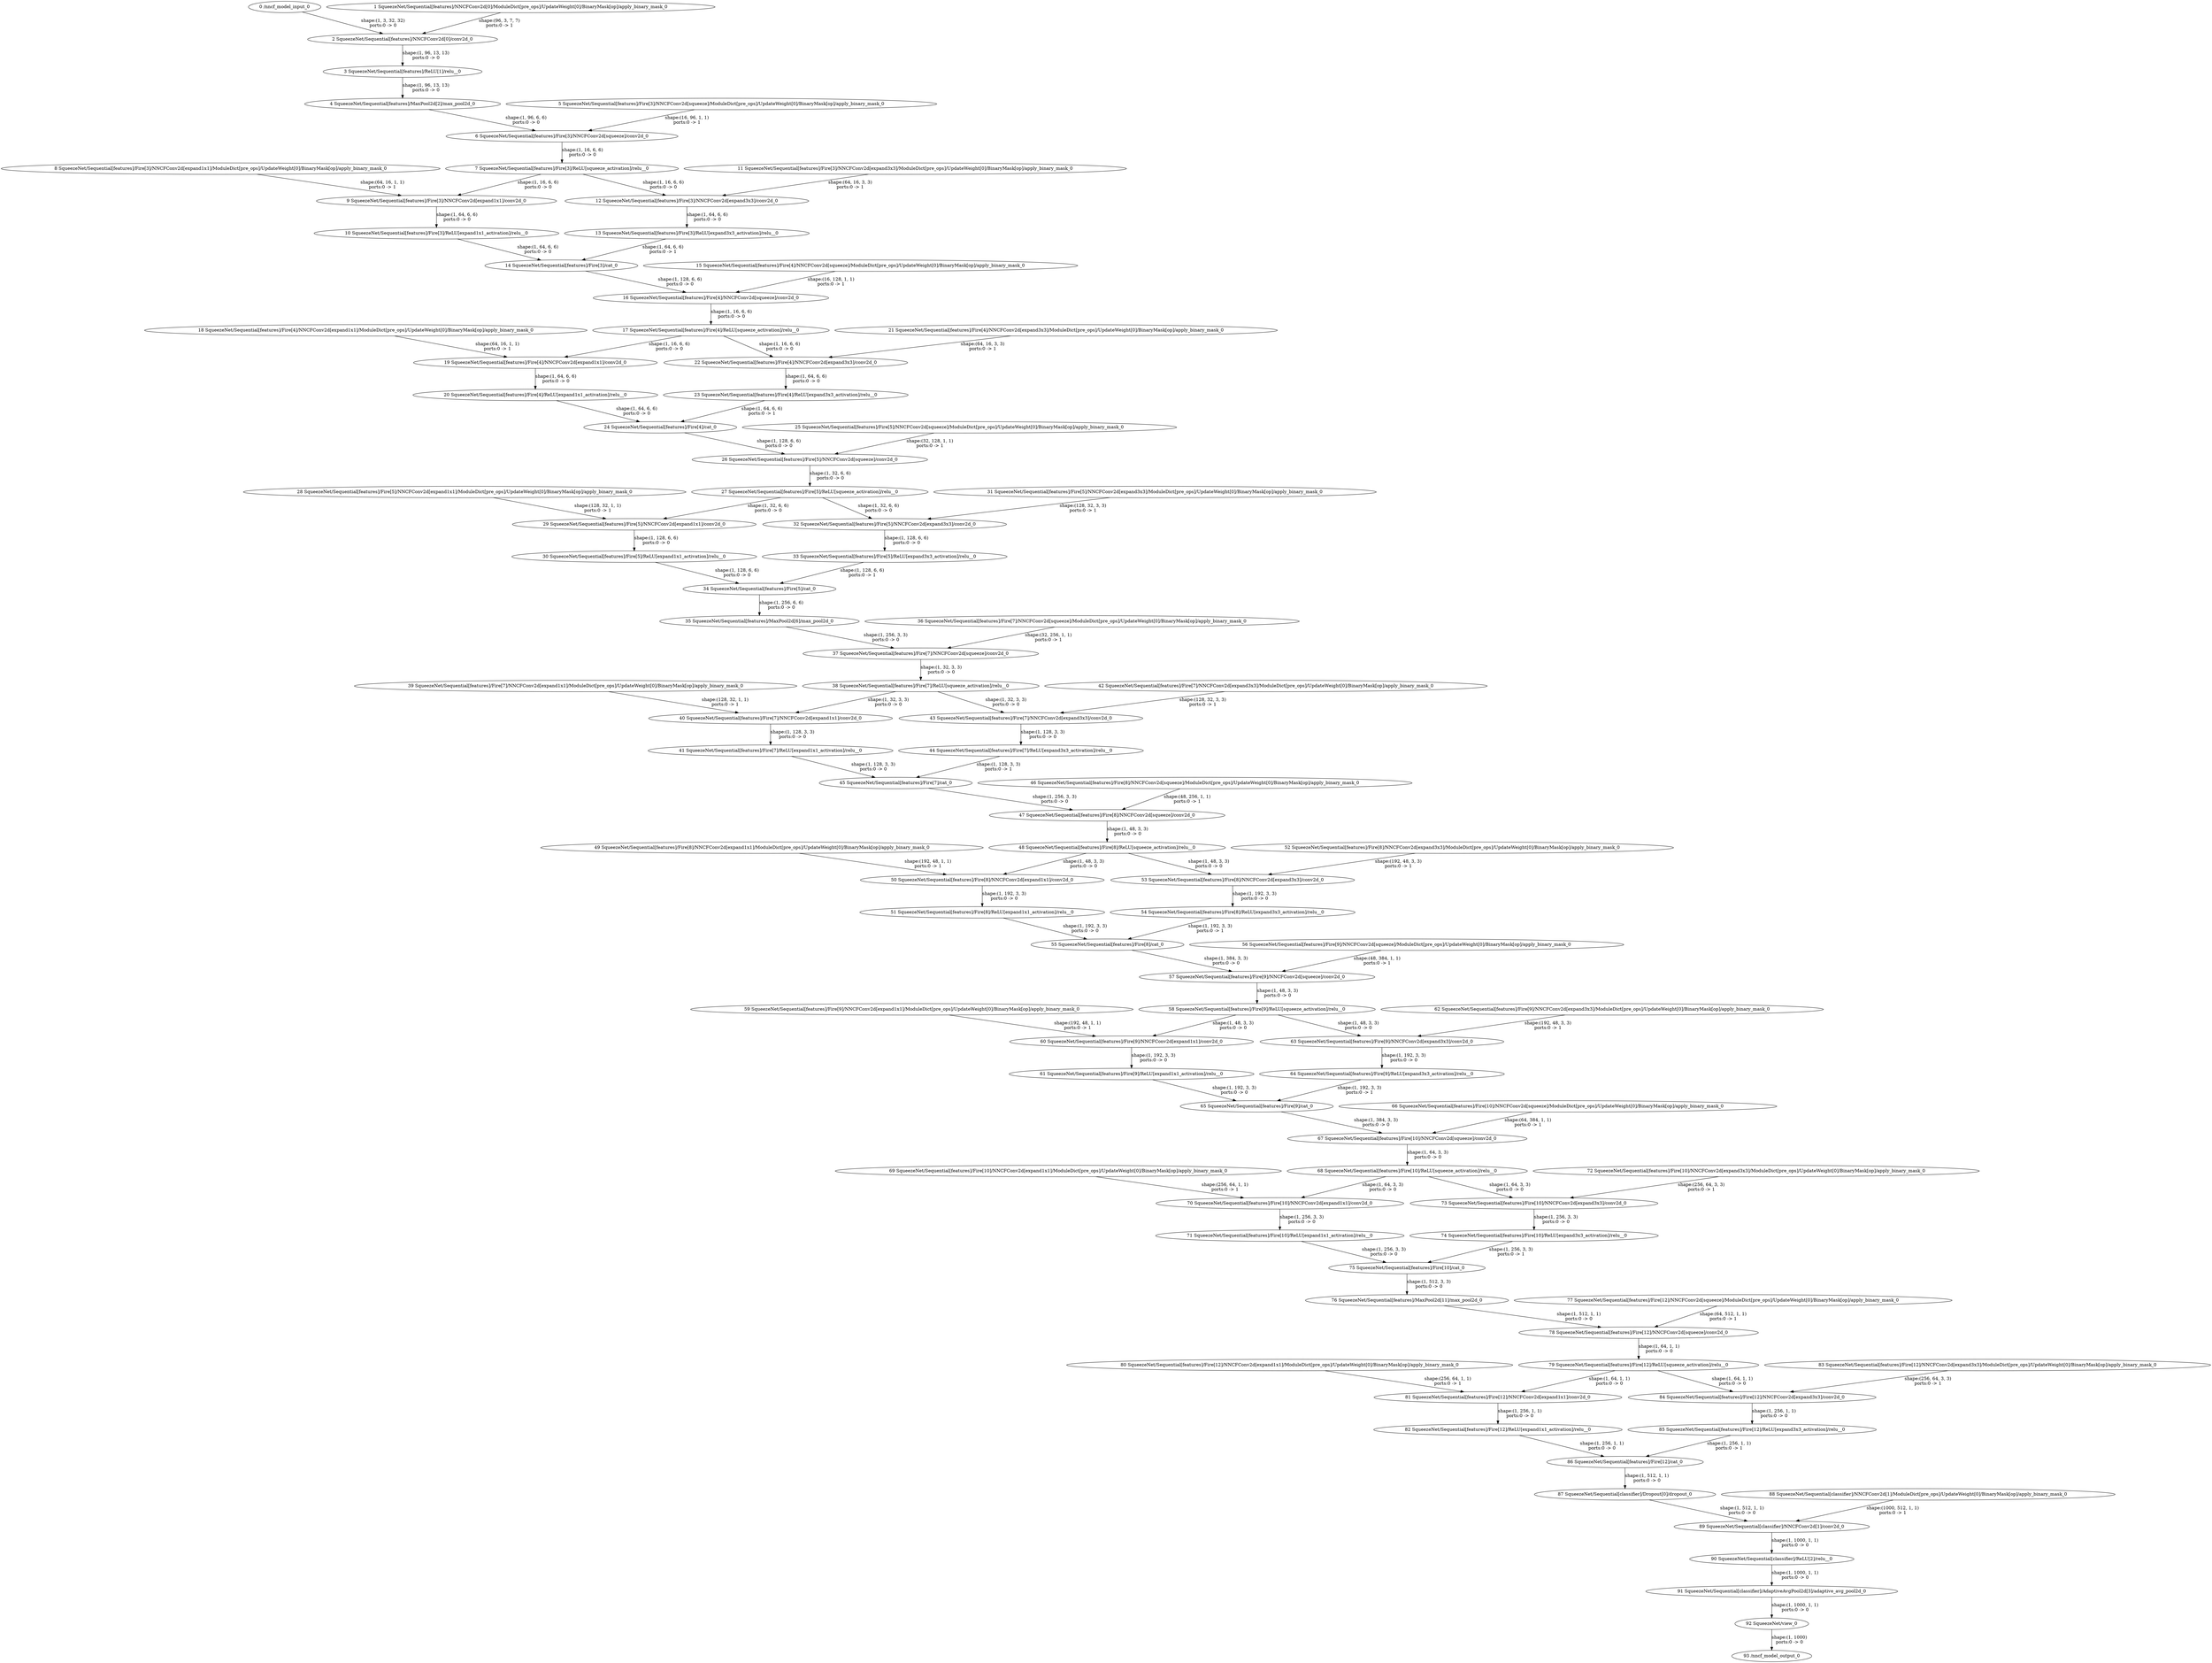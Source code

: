 strict digraph  {
"0 /nncf_model_input_0" [id=0, type=nncf_model_input];
"1 SqueezeNet/Sequential[features]/NNCFConv2d[0]/ModuleDict[pre_ops]/UpdateWeight[0]/BinaryMask[op]/apply_binary_mask_0" [id=1, type=apply_binary_mask];
"2 SqueezeNet/Sequential[features]/NNCFConv2d[0]/conv2d_0" [id=2, type=conv2d];
"3 SqueezeNet/Sequential[features]/ReLU[1]/relu__0" [id=3, type=relu_];
"4 SqueezeNet/Sequential[features]/MaxPool2d[2]/max_pool2d_0" [id=4, type=max_pool2d];
"5 SqueezeNet/Sequential[features]/Fire[3]/NNCFConv2d[squeeze]/ModuleDict[pre_ops]/UpdateWeight[0]/BinaryMask[op]/apply_binary_mask_0" [id=5, type=apply_binary_mask];
"6 SqueezeNet/Sequential[features]/Fire[3]/NNCFConv2d[squeeze]/conv2d_0" [id=6, type=conv2d];
"7 SqueezeNet/Sequential[features]/Fire[3]/ReLU[squeeze_activation]/relu__0" [id=7, type=relu_];
"8 SqueezeNet/Sequential[features]/Fire[3]/NNCFConv2d[expand1x1]/ModuleDict[pre_ops]/UpdateWeight[0]/BinaryMask[op]/apply_binary_mask_0" [id=8, type=apply_binary_mask];
"9 SqueezeNet/Sequential[features]/Fire[3]/NNCFConv2d[expand1x1]/conv2d_0" [id=9, type=conv2d];
"10 SqueezeNet/Sequential[features]/Fire[3]/ReLU[expand1x1_activation]/relu__0" [id=10, type=relu_];
"11 SqueezeNet/Sequential[features]/Fire[3]/NNCFConv2d[expand3x3]/ModuleDict[pre_ops]/UpdateWeight[0]/BinaryMask[op]/apply_binary_mask_0" [id=11, type=apply_binary_mask];
"12 SqueezeNet/Sequential[features]/Fire[3]/NNCFConv2d[expand3x3]/conv2d_0" [id=12, type=conv2d];
"13 SqueezeNet/Sequential[features]/Fire[3]/ReLU[expand3x3_activation]/relu__0" [id=13, type=relu_];
"14 SqueezeNet/Sequential[features]/Fire[3]/cat_0" [id=14, type=cat];
"15 SqueezeNet/Sequential[features]/Fire[4]/NNCFConv2d[squeeze]/ModuleDict[pre_ops]/UpdateWeight[0]/BinaryMask[op]/apply_binary_mask_0" [id=15, type=apply_binary_mask];
"16 SqueezeNet/Sequential[features]/Fire[4]/NNCFConv2d[squeeze]/conv2d_0" [id=16, type=conv2d];
"17 SqueezeNet/Sequential[features]/Fire[4]/ReLU[squeeze_activation]/relu__0" [id=17, type=relu_];
"18 SqueezeNet/Sequential[features]/Fire[4]/NNCFConv2d[expand1x1]/ModuleDict[pre_ops]/UpdateWeight[0]/BinaryMask[op]/apply_binary_mask_0" [id=18, type=apply_binary_mask];
"19 SqueezeNet/Sequential[features]/Fire[4]/NNCFConv2d[expand1x1]/conv2d_0" [id=19, type=conv2d];
"20 SqueezeNet/Sequential[features]/Fire[4]/ReLU[expand1x1_activation]/relu__0" [id=20, type=relu_];
"21 SqueezeNet/Sequential[features]/Fire[4]/NNCFConv2d[expand3x3]/ModuleDict[pre_ops]/UpdateWeight[0]/BinaryMask[op]/apply_binary_mask_0" [id=21, type=apply_binary_mask];
"22 SqueezeNet/Sequential[features]/Fire[4]/NNCFConv2d[expand3x3]/conv2d_0" [id=22, type=conv2d];
"23 SqueezeNet/Sequential[features]/Fire[4]/ReLU[expand3x3_activation]/relu__0" [id=23, type=relu_];
"24 SqueezeNet/Sequential[features]/Fire[4]/cat_0" [id=24, type=cat];
"25 SqueezeNet/Sequential[features]/Fire[5]/NNCFConv2d[squeeze]/ModuleDict[pre_ops]/UpdateWeight[0]/BinaryMask[op]/apply_binary_mask_0" [id=25, type=apply_binary_mask];
"26 SqueezeNet/Sequential[features]/Fire[5]/NNCFConv2d[squeeze]/conv2d_0" [id=26, type=conv2d];
"27 SqueezeNet/Sequential[features]/Fire[5]/ReLU[squeeze_activation]/relu__0" [id=27, type=relu_];
"28 SqueezeNet/Sequential[features]/Fire[5]/NNCFConv2d[expand1x1]/ModuleDict[pre_ops]/UpdateWeight[0]/BinaryMask[op]/apply_binary_mask_0" [id=28, type=apply_binary_mask];
"29 SqueezeNet/Sequential[features]/Fire[5]/NNCFConv2d[expand1x1]/conv2d_0" [id=29, type=conv2d];
"30 SqueezeNet/Sequential[features]/Fire[5]/ReLU[expand1x1_activation]/relu__0" [id=30, type=relu_];
"31 SqueezeNet/Sequential[features]/Fire[5]/NNCFConv2d[expand3x3]/ModuleDict[pre_ops]/UpdateWeight[0]/BinaryMask[op]/apply_binary_mask_0" [id=31, type=apply_binary_mask];
"32 SqueezeNet/Sequential[features]/Fire[5]/NNCFConv2d[expand3x3]/conv2d_0" [id=32, type=conv2d];
"33 SqueezeNet/Sequential[features]/Fire[5]/ReLU[expand3x3_activation]/relu__0" [id=33, type=relu_];
"34 SqueezeNet/Sequential[features]/Fire[5]/cat_0" [id=34, type=cat];
"35 SqueezeNet/Sequential[features]/MaxPool2d[6]/max_pool2d_0" [id=35, type=max_pool2d];
"36 SqueezeNet/Sequential[features]/Fire[7]/NNCFConv2d[squeeze]/ModuleDict[pre_ops]/UpdateWeight[0]/BinaryMask[op]/apply_binary_mask_0" [id=36, type=apply_binary_mask];
"37 SqueezeNet/Sequential[features]/Fire[7]/NNCFConv2d[squeeze]/conv2d_0" [id=37, type=conv2d];
"38 SqueezeNet/Sequential[features]/Fire[7]/ReLU[squeeze_activation]/relu__0" [id=38, type=relu_];
"39 SqueezeNet/Sequential[features]/Fire[7]/NNCFConv2d[expand1x1]/ModuleDict[pre_ops]/UpdateWeight[0]/BinaryMask[op]/apply_binary_mask_0" [id=39, type=apply_binary_mask];
"40 SqueezeNet/Sequential[features]/Fire[7]/NNCFConv2d[expand1x1]/conv2d_0" [id=40, type=conv2d];
"41 SqueezeNet/Sequential[features]/Fire[7]/ReLU[expand1x1_activation]/relu__0" [id=41, type=relu_];
"42 SqueezeNet/Sequential[features]/Fire[7]/NNCFConv2d[expand3x3]/ModuleDict[pre_ops]/UpdateWeight[0]/BinaryMask[op]/apply_binary_mask_0" [id=42, type=apply_binary_mask];
"43 SqueezeNet/Sequential[features]/Fire[7]/NNCFConv2d[expand3x3]/conv2d_0" [id=43, type=conv2d];
"44 SqueezeNet/Sequential[features]/Fire[7]/ReLU[expand3x3_activation]/relu__0" [id=44, type=relu_];
"45 SqueezeNet/Sequential[features]/Fire[7]/cat_0" [id=45, type=cat];
"46 SqueezeNet/Sequential[features]/Fire[8]/NNCFConv2d[squeeze]/ModuleDict[pre_ops]/UpdateWeight[0]/BinaryMask[op]/apply_binary_mask_0" [id=46, type=apply_binary_mask];
"47 SqueezeNet/Sequential[features]/Fire[8]/NNCFConv2d[squeeze]/conv2d_0" [id=47, type=conv2d];
"48 SqueezeNet/Sequential[features]/Fire[8]/ReLU[squeeze_activation]/relu__0" [id=48, type=relu_];
"49 SqueezeNet/Sequential[features]/Fire[8]/NNCFConv2d[expand1x1]/ModuleDict[pre_ops]/UpdateWeight[0]/BinaryMask[op]/apply_binary_mask_0" [id=49, type=apply_binary_mask];
"50 SqueezeNet/Sequential[features]/Fire[8]/NNCFConv2d[expand1x1]/conv2d_0" [id=50, type=conv2d];
"51 SqueezeNet/Sequential[features]/Fire[8]/ReLU[expand1x1_activation]/relu__0" [id=51, type=relu_];
"52 SqueezeNet/Sequential[features]/Fire[8]/NNCFConv2d[expand3x3]/ModuleDict[pre_ops]/UpdateWeight[0]/BinaryMask[op]/apply_binary_mask_0" [id=52, type=apply_binary_mask];
"53 SqueezeNet/Sequential[features]/Fire[8]/NNCFConv2d[expand3x3]/conv2d_0" [id=53, type=conv2d];
"54 SqueezeNet/Sequential[features]/Fire[8]/ReLU[expand3x3_activation]/relu__0" [id=54, type=relu_];
"55 SqueezeNet/Sequential[features]/Fire[8]/cat_0" [id=55, type=cat];
"56 SqueezeNet/Sequential[features]/Fire[9]/NNCFConv2d[squeeze]/ModuleDict[pre_ops]/UpdateWeight[0]/BinaryMask[op]/apply_binary_mask_0" [id=56, type=apply_binary_mask];
"57 SqueezeNet/Sequential[features]/Fire[9]/NNCFConv2d[squeeze]/conv2d_0" [id=57, type=conv2d];
"58 SqueezeNet/Sequential[features]/Fire[9]/ReLU[squeeze_activation]/relu__0" [id=58, type=relu_];
"59 SqueezeNet/Sequential[features]/Fire[9]/NNCFConv2d[expand1x1]/ModuleDict[pre_ops]/UpdateWeight[0]/BinaryMask[op]/apply_binary_mask_0" [id=59, type=apply_binary_mask];
"60 SqueezeNet/Sequential[features]/Fire[9]/NNCFConv2d[expand1x1]/conv2d_0" [id=60, type=conv2d];
"61 SqueezeNet/Sequential[features]/Fire[9]/ReLU[expand1x1_activation]/relu__0" [id=61, type=relu_];
"62 SqueezeNet/Sequential[features]/Fire[9]/NNCFConv2d[expand3x3]/ModuleDict[pre_ops]/UpdateWeight[0]/BinaryMask[op]/apply_binary_mask_0" [id=62, type=apply_binary_mask];
"63 SqueezeNet/Sequential[features]/Fire[9]/NNCFConv2d[expand3x3]/conv2d_0" [id=63, type=conv2d];
"64 SqueezeNet/Sequential[features]/Fire[9]/ReLU[expand3x3_activation]/relu__0" [id=64, type=relu_];
"65 SqueezeNet/Sequential[features]/Fire[9]/cat_0" [id=65, type=cat];
"66 SqueezeNet/Sequential[features]/Fire[10]/NNCFConv2d[squeeze]/ModuleDict[pre_ops]/UpdateWeight[0]/BinaryMask[op]/apply_binary_mask_0" [id=66, type=apply_binary_mask];
"67 SqueezeNet/Sequential[features]/Fire[10]/NNCFConv2d[squeeze]/conv2d_0" [id=67, type=conv2d];
"68 SqueezeNet/Sequential[features]/Fire[10]/ReLU[squeeze_activation]/relu__0" [id=68, type=relu_];
"69 SqueezeNet/Sequential[features]/Fire[10]/NNCFConv2d[expand1x1]/ModuleDict[pre_ops]/UpdateWeight[0]/BinaryMask[op]/apply_binary_mask_0" [id=69, type=apply_binary_mask];
"70 SqueezeNet/Sequential[features]/Fire[10]/NNCFConv2d[expand1x1]/conv2d_0" [id=70, type=conv2d];
"71 SqueezeNet/Sequential[features]/Fire[10]/ReLU[expand1x1_activation]/relu__0" [id=71, type=relu_];
"72 SqueezeNet/Sequential[features]/Fire[10]/NNCFConv2d[expand3x3]/ModuleDict[pre_ops]/UpdateWeight[0]/BinaryMask[op]/apply_binary_mask_0" [id=72, type=apply_binary_mask];
"73 SqueezeNet/Sequential[features]/Fire[10]/NNCFConv2d[expand3x3]/conv2d_0" [id=73, type=conv2d];
"74 SqueezeNet/Sequential[features]/Fire[10]/ReLU[expand3x3_activation]/relu__0" [id=74, type=relu_];
"75 SqueezeNet/Sequential[features]/Fire[10]/cat_0" [id=75, type=cat];
"76 SqueezeNet/Sequential[features]/MaxPool2d[11]/max_pool2d_0" [id=76, type=max_pool2d];
"77 SqueezeNet/Sequential[features]/Fire[12]/NNCFConv2d[squeeze]/ModuleDict[pre_ops]/UpdateWeight[0]/BinaryMask[op]/apply_binary_mask_0" [id=77, type=apply_binary_mask];
"78 SqueezeNet/Sequential[features]/Fire[12]/NNCFConv2d[squeeze]/conv2d_0" [id=78, type=conv2d];
"79 SqueezeNet/Sequential[features]/Fire[12]/ReLU[squeeze_activation]/relu__0" [id=79, type=relu_];
"80 SqueezeNet/Sequential[features]/Fire[12]/NNCFConv2d[expand1x1]/ModuleDict[pre_ops]/UpdateWeight[0]/BinaryMask[op]/apply_binary_mask_0" [id=80, type=apply_binary_mask];
"81 SqueezeNet/Sequential[features]/Fire[12]/NNCFConv2d[expand1x1]/conv2d_0" [id=81, type=conv2d];
"82 SqueezeNet/Sequential[features]/Fire[12]/ReLU[expand1x1_activation]/relu__0" [id=82, type=relu_];
"83 SqueezeNet/Sequential[features]/Fire[12]/NNCFConv2d[expand3x3]/ModuleDict[pre_ops]/UpdateWeight[0]/BinaryMask[op]/apply_binary_mask_0" [id=83, type=apply_binary_mask];
"84 SqueezeNet/Sequential[features]/Fire[12]/NNCFConv2d[expand3x3]/conv2d_0" [id=84, type=conv2d];
"85 SqueezeNet/Sequential[features]/Fire[12]/ReLU[expand3x3_activation]/relu__0" [id=85, type=relu_];
"86 SqueezeNet/Sequential[features]/Fire[12]/cat_0" [id=86, type=cat];
"87 SqueezeNet/Sequential[classifier]/Dropout[0]/dropout_0" [id=87, type=dropout];
"88 SqueezeNet/Sequential[classifier]/NNCFConv2d[1]/ModuleDict[pre_ops]/UpdateWeight[0]/BinaryMask[op]/apply_binary_mask_0" [id=88, type=apply_binary_mask];
"89 SqueezeNet/Sequential[classifier]/NNCFConv2d[1]/conv2d_0" [id=89, type=conv2d];
"90 SqueezeNet/Sequential[classifier]/ReLU[2]/relu__0" [id=90, type=relu_];
"91 SqueezeNet/Sequential[classifier]/AdaptiveAvgPool2d[3]/adaptive_avg_pool2d_0" [id=91, type=adaptive_avg_pool2d];
"92 SqueezeNet/view_0" [id=92, type=view];
"93 /nncf_model_output_0" [id=93, type=nncf_model_output];
"0 /nncf_model_input_0" -> "2 SqueezeNet/Sequential[features]/NNCFConv2d[0]/conv2d_0"  [label="shape:(1, 3, 32, 32)\nports:0 -> 0", style=solid];
"1 SqueezeNet/Sequential[features]/NNCFConv2d[0]/ModuleDict[pre_ops]/UpdateWeight[0]/BinaryMask[op]/apply_binary_mask_0" -> "2 SqueezeNet/Sequential[features]/NNCFConv2d[0]/conv2d_0"  [label="shape:(96, 3, 7, 7)\nports:0 -> 1", style=solid];
"2 SqueezeNet/Sequential[features]/NNCFConv2d[0]/conv2d_0" -> "3 SqueezeNet/Sequential[features]/ReLU[1]/relu__0"  [label="shape:(1, 96, 13, 13)\nports:0 -> 0", style=solid];
"3 SqueezeNet/Sequential[features]/ReLU[1]/relu__0" -> "4 SqueezeNet/Sequential[features]/MaxPool2d[2]/max_pool2d_0"  [label="shape:(1, 96, 13, 13)\nports:0 -> 0", style=solid];
"4 SqueezeNet/Sequential[features]/MaxPool2d[2]/max_pool2d_0" -> "6 SqueezeNet/Sequential[features]/Fire[3]/NNCFConv2d[squeeze]/conv2d_0"  [label="shape:(1, 96, 6, 6)\nports:0 -> 0", style=solid];
"5 SqueezeNet/Sequential[features]/Fire[3]/NNCFConv2d[squeeze]/ModuleDict[pre_ops]/UpdateWeight[0]/BinaryMask[op]/apply_binary_mask_0" -> "6 SqueezeNet/Sequential[features]/Fire[3]/NNCFConv2d[squeeze]/conv2d_0"  [label="shape:(16, 96, 1, 1)\nports:0 -> 1", style=solid];
"6 SqueezeNet/Sequential[features]/Fire[3]/NNCFConv2d[squeeze]/conv2d_0" -> "7 SqueezeNet/Sequential[features]/Fire[3]/ReLU[squeeze_activation]/relu__0"  [label="shape:(1, 16, 6, 6)\nports:0 -> 0", style=solid];
"7 SqueezeNet/Sequential[features]/Fire[3]/ReLU[squeeze_activation]/relu__0" -> "9 SqueezeNet/Sequential[features]/Fire[3]/NNCFConv2d[expand1x1]/conv2d_0"  [label="shape:(1, 16, 6, 6)\nports:0 -> 0", style=solid];
"7 SqueezeNet/Sequential[features]/Fire[3]/ReLU[squeeze_activation]/relu__0" -> "12 SqueezeNet/Sequential[features]/Fire[3]/NNCFConv2d[expand3x3]/conv2d_0"  [label="shape:(1, 16, 6, 6)\nports:0 -> 0", style=solid];
"8 SqueezeNet/Sequential[features]/Fire[3]/NNCFConv2d[expand1x1]/ModuleDict[pre_ops]/UpdateWeight[0]/BinaryMask[op]/apply_binary_mask_0" -> "9 SqueezeNet/Sequential[features]/Fire[3]/NNCFConv2d[expand1x1]/conv2d_0"  [label="shape:(64, 16, 1, 1)\nports:0 -> 1", style=solid];
"9 SqueezeNet/Sequential[features]/Fire[3]/NNCFConv2d[expand1x1]/conv2d_0" -> "10 SqueezeNet/Sequential[features]/Fire[3]/ReLU[expand1x1_activation]/relu__0"  [label="shape:(1, 64, 6, 6)\nports:0 -> 0", style=solid];
"10 SqueezeNet/Sequential[features]/Fire[3]/ReLU[expand1x1_activation]/relu__0" -> "14 SqueezeNet/Sequential[features]/Fire[3]/cat_0"  [label="shape:(1, 64, 6, 6)\nports:0 -> 0", style=solid];
"11 SqueezeNet/Sequential[features]/Fire[3]/NNCFConv2d[expand3x3]/ModuleDict[pre_ops]/UpdateWeight[0]/BinaryMask[op]/apply_binary_mask_0" -> "12 SqueezeNet/Sequential[features]/Fire[3]/NNCFConv2d[expand3x3]/conv2d_0"  [label="shape:(64, 16, 3, 3)\nports:0 -> 1", style=solid];
"12 SqueezeNet/Sequential[features]/Fire[3]/NNCFConv2d[expand3x3]/conv2d_0" -> "13 SqueezeNet/Sequential[features]/Fire[3]/ReLU[expand3x3_activation]/relu__0"  [label="shape:(1, 64, 6, 6)\nports:0 -> 0", style=solid];
"13 SqueezeNet/Sequential[features]/Fire[3]/ReLU[expand3x3_activation]/relu__0" -> "14 SqueezeNet/Sequential[features]/Fire[3]/cat_0"  [label="shape:(1, 64, 6, 6)\nports:0 -> 1", style=solid];
"14 SqueezeNet/Sequential[features]/Fire[3]/cat_0" -> "16 SqueezeNet/Sequential[features]/Fire[4]/NNCFConv2d[squeeze]/conv2d_0"  [label="shape:(1, 128, 6, 6)\nports:0 -> 0", style=solid];
"15 SqueezeNet/Sequential[features]/Fire[4]/NNCFConv2d[squeeze]/ModuleDict[pre_ops]/UpdateWeight[0]/BinaryMask[op]/apply_binary_mask_0" -> "16 SqueezeNet/Sequential[features]/Fire[4]/NNCFConv2d[squeeze]/conv2d_0"  [label="shape:(16, 128, 1, 1)\nports:0 -> 1", style=solid];
"16 SqueezeNet/Sequential[features]/Fire[4]/NNCFConv2d[squeeze]/conv2d_0" -> "17 SqueezeNet/Sequential[features]/Fire[4]/ReLU[squeeze_activation]/relu__0"  [label="shape:(1, 16, 6, 6)\nports:0 -> 0", style=solid];
"17 SqueezeNet/Sequential[features]/Fire[4]/ReLU[squeeze_activation]/relu__0" -> "19 SqueezeNet/Sequential[features]/Fire[4]/NNCFConv2d[expand1x1]/conv2d_0"  [label="shape:(1, 16, 6, 6)\nports:0 -> 0", style=solid];
"17 SqueezeNet/Sequential[features]/Fire[4]/ReLU[squeeze_activation]/relu__0" -> "22 SqueezeNet/Sequential[features]/Fire[4]/NNCFConv2d[expand3x3]/conv2d_0"  [label="shape:(1, 16, 6, 6)\nports:0 -> 0", style=solid];
"18 SqueezeNet/Sequential[features]/Fire[4]/NNCFConv2d[expand1x1]/ModuleDict[pre_ops]/UpdateWeight[0]/BinaryMask[op]/apply_binary_mask_0" -> "19 SqueezeNet/Sequential[features]/Fire[4]/NNCFConv2d[expand1x1]/conv2d_0"  [label="shape:(64, 16, 1, 1)\nports:0 -> 1", style=solid];
"19 SqueezeNet/Sequential[features]/Fire[4]/NNCFConv2d[expand1x1]/conv2d_0" -> "20 SqueezeNet/Sequential[features]/Fire[4]/ReLU[expand1x1_activation]/relu__0"  [label="shape:(1, 64, 6, 6)\nports:0 -> 0", style=solid];
"20 SqueezeNet/Sequential[features]/Fire[4]/ReLU[expand1x1_activation]/relu__0" -> "24 SqueezeNet/Sequential[features]/Fire[4]/cat_0"  [label="shape:(1, 64, 6, 6)\nports:0 -> 0", style=solid];
"21 SqueezeNet/Sequential[features]/Fire[4]/NNCFConv2d[expand3x3]/ModuleDict[pre_ops]/UpdateWeight[0]/BinaryMask[op]/apply_binary_mask_0" -> "22 SqueezeNet/Sequential[features]/Fire[4]/NNCFConv2d[expand3x3]/conv2d_0"  [label="shape:(64, 16, 3, 3)\nports:0 -> 1", style=solid];
"22 SqueezeNet/Sequential[features]/Fire[4]/NNCFConv2d[expand3x3]/conv2d_0" -> "23 SqueezeNet/Sequential[features]/Fire[4]/ReLU[expand3x3_activation]/relu__0"  [label="shape:(1, 64, 6, 6)\nports:0 -> 0", style=solid];
"23 SqueezeNet/Sequential[features]/Fire[4]/ReLU[expand3x3_activation]/relu__0" -> "24 SqueezeNet/Sequential[features]/Fire[4]/cat_0"  [label="shape:(1, 64, 6, 6)\nports:0 -> 1", style=solid];
"24 SqueezeNet/Sequential[features]/Fire[4]/cat_0" -> "26 SqueezeNet/Sequential[features]/Fire[5]/NNCFConv2d[squeeze]/conv2d_0"  [label="shape:(1, 128, 6, 6)\nports:0 -> 0", style=solid];
"25 SqueezeNet/Sequential[features]/Fire[5]/NNCFConv2d[squeeze]/ModuleDict[pre_ops]/UpdateWeight[0]/BinaryMask[op]/apply_binary_mask_0" -> "26 SqueezeNet/Sequential[features]/Fire[5]/NNCFConv2d[squeeze]/conv2d_0"  [label="shape:(32, 128, 1, 1)\nports:0 -> 1", style=solid];
"26 SqueezeNet/Sequential[features]/Fire[5]/NNCFConv2d[squeeze]/conv2d_0" -> "27 SqueezeNet/Sequential[features]/Fire[5]/ReLU[squeeze_activation]/relu__0"  [label="shape:(1, 32, 6, 6)\nports:0 -> 0", style=solid];
"27 SqueezeNet/Sequential[features]/Fire[5]/ReLU[squeeze_activation]/relu__0" -> "29 SqueezeNet/Sequential[features]/Fire[5]/NNCFConv2d[expand1x1]/conv2d_0"  [label="shape:(1, 32, 6, 6)\nports:0 -> 0", style=solid];
"27 SqueezeNet/Sequential[features]/Fire[5]/ReLU[squeeze_activation]/relu__0" -> "32 SqueezeNet/Sequential[features]/Fire[5]/NNCFConv2d[expand3x3]/conv2d_0"  [label="shape:(1, 32, 6, 6)\nports:0 -> 0", style=solid];
"28 SqueezeNet/Sequential[features]/Fire[5]/NNCFConv2d[expand1x1]/ModuleDict[pre_ops]/UpdateWeight[0]/BinaryMask[op]/apply_binary_mask_0" -> "29 SqueezeNet/Sequential[features]/Fire[5]/NNCFConv2d[expand1x1]/conv2d_0"  [label="shape:(128, 32, 1, 1)\nports:0 -> 1", style=solid];
"29 SqueezeNet/Sequential[features]/Fire[5]/NNCFConv2d[expand1x1]/conv2d_0" -> "30 SqueezeNet/Sequential[features]/Fire[5]/ReLU[expand1x1_activation]/relu__0"  [label="shape:(1, 128, 6, 6)\nports:0 -> 0", style=solid];
"30 SqueezeNet/Sequential[features]/Fire[5]/ReLU[expand1x1_activation]/relu__0" -> "34 SqueezeNet/Sequential[features]/Fire[5]/cat_0"  [label="shape:(1, 128, 6, 6)\nports:0 -> 0", style=solid];
"31 SqueezeNet/Sequential[features]/Fire[5]/NNCFConv2d[expand3x3]/ModuleDict[pre_ops]/UpdateWeight[0]/BinaryMask[op]/apply_binary_mask_0" -> "32 SqueezeNet/Sequential[features]/Fire[5]/NNCFConv2d[expand3x3]/conv2d_0"  [label="shape:(128, 32, 3, 3)\nports:0 -> 1", style=solid];
"32 SqueezeNet/Sequential[features]/Fire[5]/NNCFConv2d[expand3x3]/conv2d_0" -> "33 SqueezeNet/Sequential[features]/Fire[5]/ReLU[expand3x3_activation]/relu__0"  [label="shape:(1, 128, 6, 6)\nports:0 -> 0", style=solid];
"33 SqueezeNet/Sequential[features]/Fire[5]/ReLU[expand3x3_activation]/relu__0" -> "34 SqueezeNet/Sequential[features]/Fire[5]/cat_0"  [label="shape:(1, 128, 6, 6)\nports:0 -> 1", style=solid];
"34 SqueezeNet/Sequential[features]/Fire[5]/cat_0" -> "35 SqueezeNet/Sequential[features]/MaxPool2d[6]/max_pool2d_0"  [label="shape:(1, 256, 6, 6)\nports:0 -> 0", style=solid];
"35 SqueezeNet/Sequential[features]/MaxPool2d[6]/max_pool2d_0" -> "37 SqueezeNet/Sequential[features]/Fire[7]/NNCFConv2d[squeeze]/conv2d_0"  [label="shape:(1, 256, 3, 3)\nports:0 -> 0", style=solid];
"36 SqueezeNet/Sequential[features]/Fire[7]/NNCFConv2d[squeeze]/ModuleDict[pre_ops]/UpdateWeight[0]/BinaryMask[op]/apply_binary_mask_0" -> "37 SqueezeNet/Sequential[features]/Fire[7]/NNCFConv2d[squeeze]/conv2d_0"  [label="shape:(32, 256, 1, 1)\nports:0 -> 1", style=solid];
"37 SqueezeNet/Sequential[features]/Fire[7]/NNCFConv2d[squeeze]/conv2d_0" -> "38 SqueezeNet/Sequential[features]/Fire[7]/ReLU[squeeze_activation]/relu__0"  [label="shape:(1, 32, 3, 3)\nports:0 -> 0", style=solid];
"38 SqueezeNet/Sequential[features]/Fire[7]/ReLU[squeeze_activation]/relu__0" -> "40 SqueezeNet/Sequential[features]/Fire[7]/NNCFConv2d[expand1x1]/conv2d_0"  [label="shape:(1, 32, 3, 3)\nports:0 -> 0", style=solid];
"38 SqueezeNet/Sequential[features]/Fire[7]/ReLU[squeeze_activation]/relu__0" -> "43 SqueezeNet/Sequential[features]/Fire[7]/NNCFConv2d[expand3x3]/conv2d_0"  [label="shape:(1, 32, 3, 3)\nports:0 -> 0", style=solid];
"39 SqueezeNet/Sequential[features]/Fire[7]/NNCFConv2d[expand1x1]/ModuleDict[pre_ops]/UpdateWeight[0]/BinaryMask[op]/apply_binary_mask_0" -> "40 SqueezeNet/Sequential[features]/Fire[7]/NNCFConv2d[expand1x1]/conv2d_0"  [label="shape:(128, 32, 1, 1)\nports:0 -> 1", style=solid];
"40 SqueezeNet/Sequential[features]/Fire[7]/NNCFConv2d[expand1x1]/conv2d_0" -> "41 SqueezeNet/Sequential[features]/Fire[7]/ReLU[expand1x1_activation]/relu__0"  [label="shape:(1, 128, 3, 3)\nports:0 -> 0", style=solid];
"41 SqueezeNet/Sequential[features]/Fire[7]/ReLU[expand1x1_activation]/relu__0" -> "45 SqueezeNet/Sequential[features]/Fire[7]/cat_0"  [label="shape:(1, 128, 3, 3)\nports:0 -> 0", style=solid];
"42 SqueezeNet/Sequential[features]/Fire[7]/NNCFConv2d[expand3x3]/ModuleDict[pre_ops]/UpdateWeight[0]/BinaryMask[op]/apply_binary_mask_0" -> "43 SqueezeNet/Sequential[features]/Fire[7]/NNCFConv2d[expand3x3]/conv2d_0"  [label="shape:(128, 32, 3, 3)\nports:0 -> 1", style=solid];
"43 SqueezeNet/Sequential[features]/Fire[7]/NNCFConv2d[expand3x3]/conv2d_0" -> "44 SqueezeNet/Sequential[features]/Fire[7]/ReLU[expand3x3_activation]/relu__0"  [label="shape:(1, 128, 3, 3)\nports:0 -> 0", style=solid];
"44 SqueezeNet/Sequential[features]/Fire[7]/ReLU[expand3x3_activation]/relu__0" -> "45 SqueezeNet/Sequential[features]/Fire[7]/cat_0"  [label="shape:(1, 128, 3, 3)\nports:0 -> 1", style=solid];
"45 SqueezeNet/Sequential[features]/Fire[7]/cat_0" -> "47 SqueezeNet/Sequential[features]/Fire[8]/NNCFConv2d[squeeze]/conv2d_0"  [label="shape:(1, 256, 3, 3)\nports:0 -> 0", style=solid];
"46 SqueezeNet/Sequential[features]/Fire[8]/NNCFConv2d[squeeze]/ModuleDict[pre_ops]/UpdateWeight[0]/BinaryMask[op]/apply_binary_mask_0" -> "47 SqueezeNet/Sequential[features]/Fire[8]/NNCFConv2d[squeeze]/conv2d_0"  [label="shape:(48, 256, 1, 1)\nports:0 -> 1", style=solid];
"47 SqueezeNet/Sequential[features]/Fire[8]/NNCFConv2d[squeeze]/conv2d_0" -> "48 SqueezeNet/Sequential[features]/Fire[8]/ReLU[squeeze_activation]/relu__0"  [label="shape:(1, 48, 3, 3)\nports:0 -> 0", style=solid];
"48 SqueezeNet/Sequential[features]/Fire[8]/ReLU[squeeze_activation]/relu__0" -> "50 SqueezeNet/Sequential[features]/Fire[8]/NNCFConv2d[expand1x1]/conv2d_0"  [label="shape:(1, 48, 3, 3)\nports:0 -> 0", style=solid];
"48 SqueezeNet/Sequential[features]/Fire[8]/ReLU[squeeze_activation]/relu__0" -> "53 SqueezeNet/Sequential[features]/Fire[8]/NNCFConv2d[expand3x3]/conv2d_0"  [label="shape:(1, 48, 3, 3)\nports:0 -> 0", style=solid];
"49 SqueezeNet/Sequential[features]/Fire[8]/NNCFConv2d[expand1x1]/ModuleDict[pre_ops]/UpdateWeight[0]/BinaryMask[op]/apply_binary_mask_0" -> "50 SqueezeNet/Sequential[features]/Fire[8]/NNCFConv2d[expand1x1]/conv2d_0"  [label="shape:(192, 48, 1, 1)\nports:0 -> 1", style=solid];
"50 SqueezeNet/Sequential[features]/Fire[8]/NNCFConv2d[expand1x1]/conv2d_0" -> "51 SqueezeNet/Sequential[features]/Fire[8]/ReLU[expand1x1_activation]/relu__0"  [label="shape:(1, 192, 3, 3)\nports:0 -> 0", style=solid];
"51 SqueezeNet/Sequential[features]/Fire[8]/ReLU[expand1x1_activation]/relu__0" -> "55 SqueezeNet/Sequential[features]/Fire[8]/cat_0"  [label="shape:(1, 192, 3, 3)\nports:0 -> 0", style=solid];
"52 SqueezeNet/Sequential[features]/Fire[8]/NNCFConv2d[expand3x3]/ModuleDict[pre_ops]/UpdateWeight[0]/BinaryMask[op]/apply_binary_mask_0" -> "53 SqueezeNet/Sequential[features]/Fire[8]/NNCFConv2d[expand3x3]/conv2d_0"  [label="shape:(192, 48, 3, 3)\nports:0 -> 1", style=solid];
"53 SqueezeNet/Sequential[features]/Fire[8]/NNCFConv2d[expand3x3]/conv2d_0" -> "54 SqueezeNet/Sequential[features]/Fire[8]/ReLU[expand3x3_activation]/relu__0"  [label="shape:(1, 192, 3, 3)\nports:0 -> 0", style=solid];
"54 SqueezeNet/Sequential[features]/Fire[8]/ReLU[expand3x3_activation]/relu__0" -> "55 SqueezeNet/Sequential[features]/Fire[8]/cat_0"  [label="shape:(1, 192, 3, 3)\nports:0 -> 1", style=solid];
"55 SqueezeNet/Sequential[features]/Fire[8]/cat_0" -> "57 SqueezeNet/Sequential[features]/Fire[9]/NNCFConv2d[squeeze]/conv2d_0"  [label="shape:(1, 384, 3, 3)\nports:0 -> 0", style=solid];
"56 SqueezeNet/Sequential[features]/Fire[9]/NNCFConv2d[squeeze]/ModuleDict[pre_ops]/UpdateWeight[0]/BinaryMask[op]/apply_binary_mask_0" -> "57 SqueezeNet/Sequential[features]/Fire[9]/NNCFConv2d[squeeze]/conv2d_0"  [label="shape:(48, 384, 1, 1)\nports:0 -> 1", style=solid];
"57 SqueezeNet/Sequential[features]/Fire[9]/NNCFConv2d[squeeze]/conv2d_0" -> "58 SqueezeNet/Sequential[features]/Fire[9]/ReLU[squeeze_activation]/relu__0"  [label="shape:(1, 48, 3, 3)\nports:0 -> 0", style=solid];
"58 SqueezeNet/Sequential[features]/Fire[9]/ReLU[squeeze_activation]/relu__0" -> "60 SqueezeNet/Sequential[features]/Fire[9]/NNCFConv2d[expand1x1]/conv2d_0"  [label="shape:(1, 48, 3, 3)\nports:0 -> 0", style=solid];
"58 SqueezeNet/Sequential[features]/Fire[9]/ReLU[squeeze_activation]/relu__0" -> "63 SqueezeNet/Sequential[features]/Fire[9]/NNCFConv2d[expand3x3]/conv2d_0"  [label="shape:(1, 48, 3, 3)\nports:0 -> 0", style=solid];
"59 SqueezeNet/Sequential[features]/Fire[9]/NNCFConv2d[expand1x1]/ModuleDict[pre_ops]/UpdateWeight[0]/BinaryMask[op]/apply_binary_mask_0" -> "60 SqueezeNet/Sequential[features]/Fire[9]/NNCFConv2d[expand1x1]/conv2d_0"  [label="shape:(192, 48, 1, 1)\nports:0 -> 1", style=solid];
"60 SqueezeNet/Sequential[features]/Fire[9]/NNCFConv2d[expand1x1]/conv2d_0" -> "61 SqueezeNet/Sequential[features]/Fire[9]/ReLU[expand1x1_activation]/relu__0"  [label="shape:(1, 192, 3, 3)\nports:0 -> 0", style=solid];
"61 SqueezeNet/Sequential[features]/Fire[9]/ReLU[expand1x1_activation]/relu__0" -> "65 SqueezeNet/Sequential[features]/Fire[9]/cat_0"  [label="shape:(1, 192, 3, 3)\nports:0 -> 0", style=solid];
"62 SqueezeNet/Sequential[features]/Fire[9]/NNCFConv2d[expand3x3]/ModuleDict[pre_ops]/UpdateWeight[0]/BinaryMask[op]/apply_binary_mask_0" -> "63 SqueezeNet/Sequential[features]/Fire[9]/NNCFConv2d[expand3x3]/conv2d_0"  [label="shape:(192, 48, 3, 3)\nports:0 -> 1", style=solid];
"63 SqueezeNet/Sequential[features]/Fire[9]/NNCFConv2d[expand3x3]/conv2d_0" -> "64 SqueezeNet/Sequential[features]/Fire[9]/ReLU[expand3x3_activation]/relu__0"  [label="shape:(1, 192, 3, 3)\nports:0 -> 0", style=solid];
"64 SqueezeNet/Sequential[features]/Fire[9]/ReLU[expand3x3_activation]/relu__0" -> "65 SqueezeNet/Sequential[features]/Fire[9]/cat_0"  [label="shape:(1, 192, 3, 3)\nports:0 -> 1", style=solid];
"65 SqueezeNet/Sequential[features]/Fire[9]/cat_0" -> "67 SqueezeNet/Sequential[features]/Fire[10]/NNCFConv2d[squeeze]/conv2d_0"  [label="shape:(1, 384, 3, 3)\nports:0 -> 0", style=solid];
"66 SqueezeNet/Sequential[features]/Fire[10]/NNCFConv2d[squeeze]/ModuleDict[pre_ops]/UpdateWeight[0]/BinaryMask[op]/apply_binary_mask_0" -> "67 SqueezeNet/Sequential[features]/Fire[10]/NNCFConv2d[squeeze]/conv2d_0"  [label="shape:(64, 384, 1, 1)\nports:0 -> 1", style=solid];
"67 SqueezeNet/Sequential[features]/Fire[10]/NNCFConv2d[squeeze]/conv2d_0" -> "68 SqueezeNet/Sequential[features]/Fire[10]/ReLU[squeeze_activation]/relu__0"  [label="shape:(1, 64, 3, 3)\nports:0 -> 0", style=solid];
"68 SqueezeNet/Sequential[features]/Fire[10]/ReLU[squeeze_activation]/relu__0" -> "70 SqueezeNet/Sequential[features]/Fire[10]/NNCFConv2d[expand1x1]/conv2d_0"  [label="shape:(1, 64, 3, 3)\nports:0 -> 0", style=solid];
"68 SqueezeNet/Sequential[features]/Fire[10]/ReLU[squeeze_activation]/relu__0" -> "73 SqueezeNet/Sequential[features]/Fire[10]/NNCFConv2d[expand3x3]/conv2d_0"  [label="shape:(1, 64, 3, 3)\nports:0 -> 0", style=solid];
"69 SqueezeNet/Sequential[features]/Fire[10]/NNCFConv2d[expand1x1]/ModuleDict[pre_ops]/UpdateWeight[0]/BinaryMask[op]/apply_binary_mask_0" -> "70 SqueezeNet/Sequential[features]/Fire[10]/NNCFConv2d[expand1x1]/conv2d_0"  [label="shape:(256, 64, 1, 1)\nports:0 -> 1", style=solid];
"70 SqueezeNet/Sequential[features]/Fire[10]/NNCFConv2d[expand1x1]/conv2d_0" -> "71 SqueezeNet/Sequential[features]/Fire[10]/ReLU[expand1x1_activation]/relu__0"  [label="shape:(1, 256, 3, 3)\nports:0 -> 0", style=solid];
"71 SqueezeNet/Sequential[features]/Fire[10]/ReLU[expand1x1_activation]/relu__0" -> "75 SqueezeNet/Sequential[features]/Fire[10]/cat_0"  [label="shape:(1, 256, 3, 3)\nports:0 -> 0", style=solid];
"72 SqueezeNet/Sequential[features]/Fire[10]/NNCFConv2d[expand3x3]/ModuleDict[pre_ops]/UpdateWeight[0]/BinaryMask[op]/apply_binary_mask_0" -> "73 SqueezeNet/Sequential[features]/Fire[10]/NNCFConv2d[expand3x3]/conv2d_0"  [label="shape:(256, 64, 3, 3)\nports:0 -> 1", style=solid];
"73 SqueezeNet/Sequential[features]/Fire[10]/NNCFConv2d[expand3x3]/conv2d_0" -> "74 SqueezeNet/Sequential[features]/Fire[10]/ReLU[expand3x3_activation]/relu__0"  [label="shape:(1, 256, 3, 3)\nports:0 -> 0", style=solid];
"74 SqueezeNet/Sequential[features]/Fire[10]/ReLU[expand3x3_activation]/relu__0" -> "75 SqueezeNet/Sequential[features]/Fire[10]/cat_0"  [label="shape:(1, 256, 3, 3)\nports:0 -> 1", style=solid];
"75 SqueezeNet/Sequential[features]/Fire[10]/cat_0" -> "76 SqueezeNet/Sequential[features]/MaxPool2d[11]/max_pool2d_0"  [label="shape:(1, 512, 3, 3)\nports:0 -> 0", style=solid];
"76 SqueezeNet/Sequential[features]/MaxPool2d[11]/max_pool2d_0" -> "78 SqueezeNet/Sequential[features]/Fire[12]/NNCFConv2d[squeeze]/conv2d_0"  [label="shape:(1, 512, 1, 1)\nports:0 -> 0", style=solid];
"77 SqueezeNet/Sequential[features]/Fire[12]/NNCFConv2d[squeeze]/ModuleDict[pre_ops]/UpdateWeight[0]/BinaryMask[op]/apply_binary_mask_0" -> "78 SqueezeNet/Sequential[features]/Fire[12]/NNCFConv2d[squeeze]/conv2d_0"  [label="shape:(64, 512, 1, 1)\nports:0 -> 1", style=solid];
"78 SqueezeNet/Sequential[features]/Fire[12]/NNCFConv2d[squeeze]/conv2d_0" -> "79 SqueezeNet/Sequential[features]/Fire[12]/ReLU[squeeze_activation]/relu__0"  [label="shape:(1, 64, 1, 1)\nports:0 -> 0", style=solid];
"79 SqueezeNet/Sequential[features]/Fire[12]/ReLU[squeeze_activation]/relu__0" -> "81 SqueezeNet/Sequential[features]/Fire[12]/NNCFConv2d[expand1x1]/conv2d_0"  [label="shape:(1, 64, 1, 1)\nports:0 -> 0", style=solid];
"79 SqueezeNet/Sequential[features]/Fire[12]/ReLU[squeeze_activation]/relu__0" -> "84 SqueezeNet/Sequential[features]/Fire[12]/NNCFConv2d[expand3x3]/conv2d_0"  [label="shape:(1, 64, 1, 1)\nports:0 -> 0", style=solid];
"80 SqueezeNet/Sequential[features]/Fire[12]/NNCFConv2d[expand1x1]/ModuleDict[pre_ops]/UpdateWeight[0]/BinaryMask[op]/apply_binary_mask_0" -> "81 SqueezeNet/Sequential[features]/Fire[12]/NNCFConv2d[expand1x1]/conv2d_0"  [label="shape:(256, 64, 1, 1)\nports:0 -> 1", style=solid];
"81 SqueezeNet/Sequential[features]/Fire[12]/NNCFConv2d[expand1x1]/conv2d_0" -> "82 SqueezeNet/Sequential[features]/Fire[12]/ReLU[expand1x1_activation]/relu__0"  [label="shape:(1, 256, 1, 1)\nports:0 -> 0", style=solid];
"82 SqueezeNet/Sequential[features]/Fire[12]/ReLU[expand1x1_activation]/relu__0" -> "86 SqueezeNet/Sequential[features]/Fire[12]/cat_0"  [label="shape:(1, 256, 1, 1)\nports:0 -> 0", style=solid];
"83 SqueezeNet/Sequential[features]/Fire[12]/NNCFConv2d[expand3x3]/ModuleDict[pre_ops]/UpdateWeight[0]/BinaryMask[op]/apply_binary_mask_0" -> "84 SqueezeNet/Sequential[features]/Fire[12]/NNCFConv2d[expand3x3]/conv2d_0"  [label="shape:(256, 64, 3, 3)\nports:0 -> 1", style=solid];
"84 SqueezeNet/Sequential[features]/Fire[12]/NNCFConv2d[expand3x3]/conv2d_0" -> "85 SqueezeNet/Sequential[features]/Fire[12]/ReLU[expand3x3_activation]/relu__0"  [label="shape:(1, 256, 1, 1)\nports:0 -> 0", style=solid];
"85 SqueezeNet/Sequential[features]/Fire[12]/ReLU[expand3x3_activation]/relu__0" -> "86 SqueezeNet/Sequential[features]/Fire[12]/cat_0"  [label="shape:(1, 256, 1, 1)\nports:0 -> 1", style=solid];
"86 SqueezeNet/Sequential[features]/Fire[12]/cat_0" -> "87 SqueezeNet/Sequential[classifier]/Dropout[0]/dropout_0"  [label="shape:(1, 512, 1, 1)\nports:0 -> 0", style=solid];
"87 SqueezeNet/Sequential[classifier]/Dropout[0]/dropout_0" -> "89 SqueezeNet/Sequential[classifier]/NNCFConv2d[1]/conv2d_0"  [label="shape:(1, 512, 1, 1)\nports:0 -> 0", style=solid];
"88 SqueezeNet/Sequential[classifier]/NNCFConv2d[1]/ModuleDict[pre_ops]/UpdateWeight[0]/BinaryMask[op]/apply_binary_mask_0" -> "89 SqueezeNet/Sequential[classifier]/NNCFConv2d[1]/conv2d_0"  [label="shape:(1000, 512, 1, 1)\nports:0 -> 1", style=solid];
"89 SqueezeNet/Sequential[classifier]/NNCFConv2d[1]/conv2d_0" -> "90 SqueezeNet/Sequential[classifier]/ReLU[2]/relu__0"  [label="shape:(1, 1000, 1, 1)\nports:0 -> 0", style=solid];
"90 SqueezeNet/Sequential[classifier]/ReLU[2]/relu__0" -> "91 SqueezeNet/Sequential[classifier]/AdaptiveAvgPool2d[3]/adaptive_avg_pool2d_0"  [label="shape:(1, 1000, 1, 1)\nports:0 -> 0", style=solid];
"91 SqueezeNet/Sequential[classifier]/AdaptiveAvgPool2d[3]/adaptive_avg_pool2d_0" -> "92 SqueezeNet/view_0"  [label="shape:(1, 1000, 1, 1)\nports:0 -> 0", style=solid];
"92 SqueezeNet/view_0" -> "93 /nncf_model_output_0"  [label="shape:(1, 1000)\nports:0 -> 0", style=solid];
}
